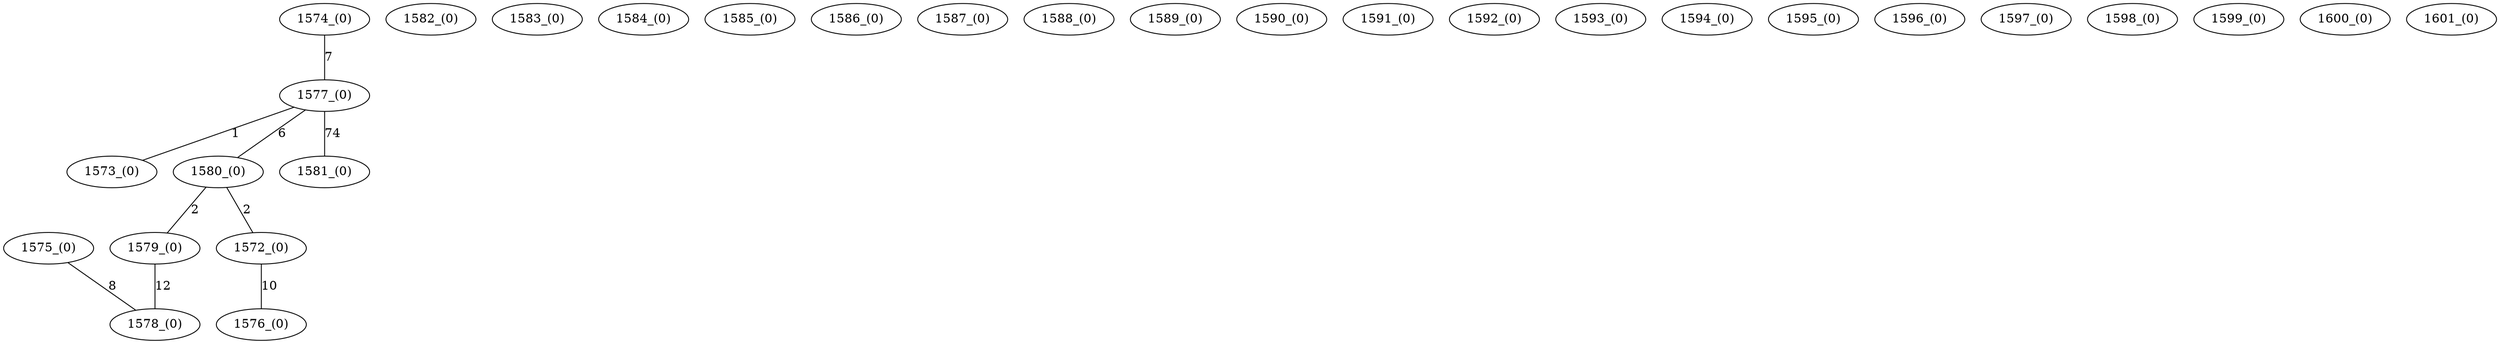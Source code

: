 graph {
    "1572_(0)" [kruskal=2,weight=0,]
    "1573_(0)" [kruskal=2,weight=0,]
    "1574_(0)" [kruskal=2,weight=0,]
    "1575_(0)" [kruskal=2,weight=0,]
    "1576_(0)" [kruskal=2,weight=0,]
    "1577_(0)" [kruskal=2,weight=0,]
    "1578_(0)" [kruskal=2,weight=0,]
    "1579_(0)" [kruskal=2,weight=0,]
    "1580_(0)" [kruskal=2,weight=0,]
    "1581_(0)" [kruskal=2,weight=0,]
    "1582_(0)" [kruskal=10,weight=0,]
    "1583_(0)" [kruskal=11,weight=0,]
    "1584_(0)" [kruskal=12,weight=0,]
    "1585_(0)" [kruskal=13,weight=0,]
    "1586_(0)" [kruskal=14,weight=0,]
    "1587_(0)" [kruskal=15,weight=0,]
    "1588_(0)" [kruskal=16,weight=0,]
    "1589_(0)" [kruskal=17,weight=0,]
    "1590_(0)" [kruskal=18,weight=0,]
    "1591_(0)" [kruskal=19,weight=0,]
    "1592_(0)" [kruskal=20,weight=0,]
    "1593_(0)" [kruskal=21,weight=0,]
    "1594_(0)" [kruskal=22,weight=0,]
    "1595_(0)" [kruskal=23,weight=0,]
    "1596_(0)" [kruskal=24,weight=0,]
    "1597_(0)" [kruskal=25,weight=0,]
    "1598_(0)" [kruskal=26,weight=0,]
    "1599_(0)" [kruskal=27,weight=0,]
    "1600_(0)" [kruskal=28,weight=0,]
    "1601_(0)" [kruskal=29,weight=0,]
    "1577_(0)" -- "1581_(0)" [label=74, weight=74]
    "1577_(0)" -- "1573_(0)" [label=1, weight=1]
    "1580_(0)" -- "1572_(0)" [label=2, weight=2]
    "1580_(0)" -- "1579_(0)" [label=2, weight=2]
    "1577_(0)" -- "1580_(0)" [label=6, weight=6]
    "1574_(0)" -- "1577_(0)" [label=7, weight=7]
    "1575_(0)" -- "1578_(0)" [label=8, weight=8]
    "1572_(0)" -- "1576_(0)" [label=10, weight=10]
    "1579_(0)" -- "1578_(0)" [label=12, weight=12]
}
